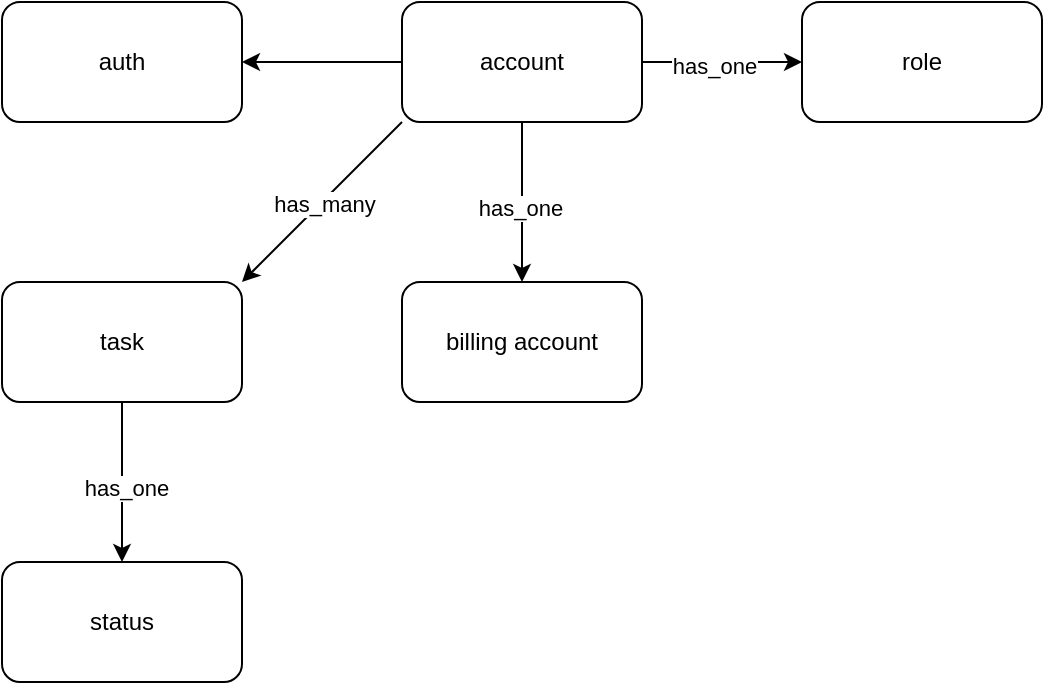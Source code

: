 <mxfile version="23.1.5" type="device">
  <diagram name="Page-1" id="Aa67k4pF826LM2N38zdi">
    <mxGraphModel dx="1434" dy="963" grid="1" gridSize="10" guides="1" tooltips="1" connect="1" arrows="1" fold="1" page="1" pageScale="1" pageWidth="1169" pageHeight="827" math="0" shadow="0">
      <root>
        <mxCell id="0" />
        <mxCell id="1" parent="0" />
        <mxCell id="NV9Jm00qjLc1GB2YbQaA-3" value="" style="edgeStyle=orthogonalEdgeStyle;rounded=0;orthogonalLoop=1;jettySize=auto;html=1;" edge="1" parent="1" source="NV9Jm00qjLc1GB2YbQaA-1" target="NV9Jm00qjLc1GB2YbQaA-2">
          <mxGeometry relative="1" as="geometry" />
        </mxCell>
        <mxCell id="NV9Jm00qjLc1GB2YbQaA-19" value="has_one" style="edgeLabel;html=1;align=center;verticalAlign=middle;resizable=0;points=[];" vertex="1" connectable="0" parent="NV9Jm00qjLc1GB2YbQaA-3">
          <mxGeometry x="-0.1" y="-2" relative="1" as="geometry">
            <mxPoint as="offset" />
          </mxGeometry>
        </mxCell>
        <mxCell id="NV9Jm00qjLc1GB2YbQaA-5" value="" style="edgeStyle=orthogonalEdgeStyle;rounded=0;orthogonalLoop=1;jettySize=auto;html=1;" edge="1" parent="1" source="NV9Jm00qjLc1GB2YbQaA-1" target="NV9Jm00qjLc1GB2YbQaA-4">
          <mxGeometry relative="1" as="geometry" />
        </mxCell>
        <mxCell id="NV9Jm00qjLc1GB2YbQaA-7" value="" style="edgeStyle=orthogonalEdgeStyle;rounded=0;orthogonalLoop=1;jettySize=auto;html=1;" edge="1" parent="1" source="NV9Jm00qjLc1GB2YbQaA-1" target="NV9Jm00qjLc1GB2YbQaA-6">
          <mxGeometry relative="1" as="geometry" />
        </mxCell>
        <mxCell id="NV9Jm00qjLc1GB2YbQaA-17" value="has_one" style="edgeLabel;html=1;align=center;verticalAlign=middle;resizable=0;points=[];" vertex="1" connectable="0" parent="NV9Jm00qjLc1GB2YbQaA-7">
          <mxGeometry x="0.075" y="-1" relative="1" as="geometry">
            <mxPoint as="offset" />
          </mxGeometry>
        </mxCell>
        <mxCell id="NV9Jm00qjLc1GB2YbQaA-10" style="rounded=0;orthogonalLoop=1;jettySize=auto;html=1;exitX=0;exitY=1;exitDx=0;exitDy=0;entryX=1;entryY=0;entryDx=0;entryDy=0;" edge="1" parent="1" source="NV9Jm00qjLc1GB2YbQaA-1" target="NV9Jm00qjLc1GB2YbQaA-8">
          <mxGeometry relative="1" as="geometry" />
        </mxCell>
        <mxCell id="NV9Jm00qjLc1GB2YbQaA-18" value="has_many" style="edgeLabel;html=1;align=center;verticalAlign=middle;resizable=0;points=[];" vertex="1" connectable="0" parent="NV9Jm00qjLc1GB2YbQaA-10">
          <mxGeometry x="-0.013" y="1" relative="1" as="geometry">
            <mxPoint as="offset" />
          </mxGeometry>
        </mxCell>
        <mxCell id="NV9Jm00qjLc1GB2YbQaA-1" value="account" style="rounded=1;whiteSpace=wrap;html=1;" vertex="1" parent="1">
          <mxGeometry x="280" y="80" width="120" height="60" as="geometry" />
        </mxCell>
        <mxCell id="NV9Jm00qjLc1GB2YbQaA-2" value="role" style="whiteSpace=wrap;html=1;rounded=1;" vertex="1" parent="1">
          <mxGeometry x="480" y="80" width="120" height="60" as="geometry" />
        </mxCell>
        <mxCell id="NV9Jm00qjLc1GB2YbQaA-4" value="auth" style="whiteSpace=wrap;html=1;rounded=1;" vertex="1" parent="1">
          <mxGeometry x="80" y="80" width="120" height="60" as="geometry" />
        </mxCell>
        <mxCell id="NV9Jm00qjLc1GB2YbQaA-6" value="billing account" style="whiteSpace=wrap;html=1;rounded=1;" vertex="1" parent="1">
          <mxGeometry x="280" y="220" width="120" height="60" as="geometry" />
        </mxCell>
        <mxCell id="NV9Jm00qjLc1GB2YbQaA-14" value="" style="edgeStyle=orthogonalEdgeStyle;rounded=0;orthogonalLoop=1;jettySize=auto;html=1;" edge="1" parent="1" source="NV9Jm00qjLc1GB2YbQaA-8" target="NV9Jm00qjLc1GB2YbQaA-13">
          <mxGeometry relative="1" as="geometry" />
        </mxCell>
        <mxCell id="NV9Jm00qjLc1GB2YbQaA-15" value="has_one" style="edgeLabel;html=1;align=center;verticalAlign=middle;resizable=0;points=[];" vertex="1" connectable="0" parent="NV9Jm00qjLc1GB2YbQaA-14">
          <mxGeometry x="0.075" y="2" relative="1" as="geometry">
            <mxPoint as="offset" />
          </mxGeometry>
        </mxCell>
        <mxCell id="NV9Jm00qjLc1GB2YbQaA-8" value="task" style="whiteSpace=wrap;html=1;rounded=1;" vertex="1" parent="1">
          <mxGeometry x="80" y="220" width="120" height="60" as="geometry" />
        </mxCell>
        <mxCell id="NV9Jm00qjLc1GB2YbQaA-13" value="status" style="whiteSpace=wrap;html=1;rounded=1;" vertex="1" parent="1">
          <mxGeometry x="80" y="360" width="120" height="60" as="geometry" />
        </mxCell>
      </root>
    </mxGraphModel>
  </diagram>
</mxfile>
